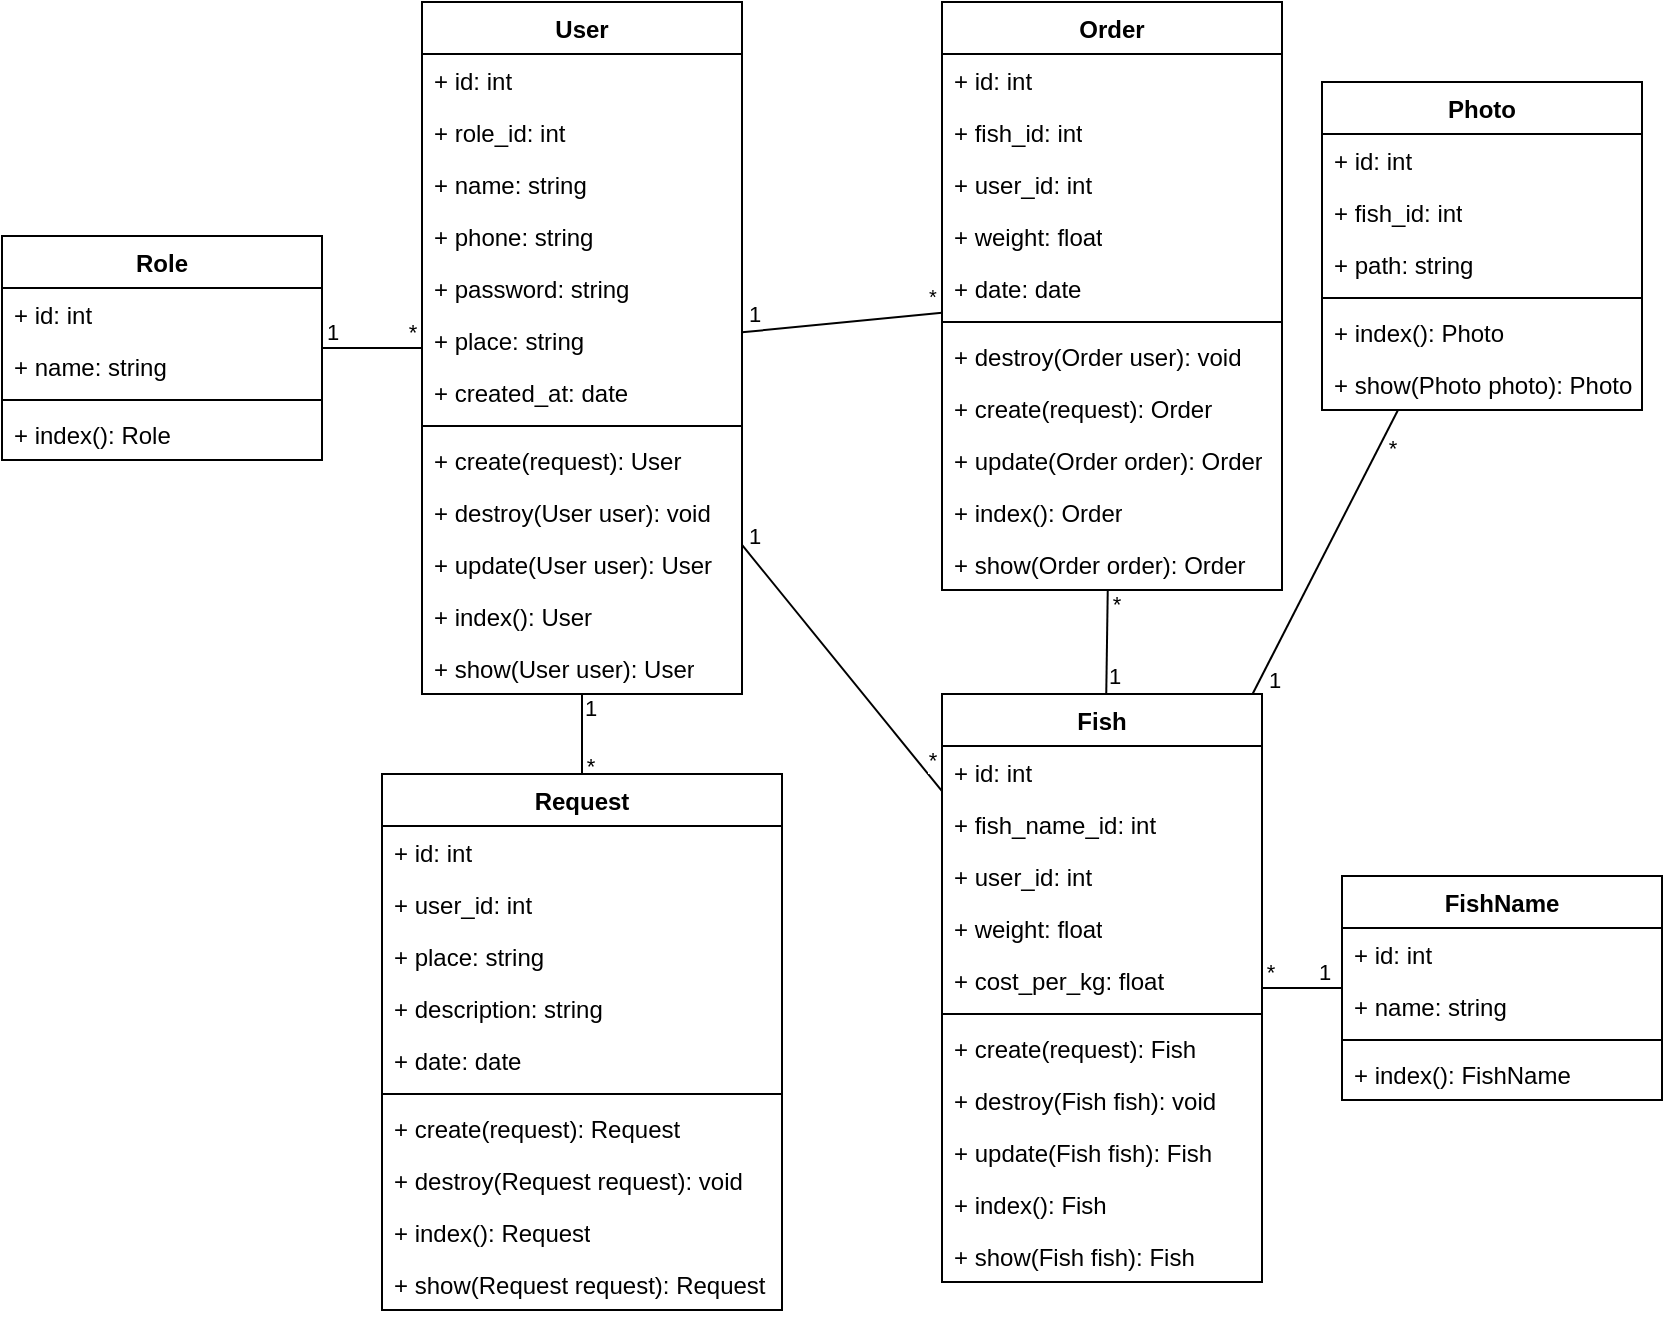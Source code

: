 <mxfile version="24.5.3" type="device" pages="3">
  <diagram name="Page-1" id="c4acf3e9-155e-7222-9cf6-157b1a14988f">
    <mxGraphModel dx="532" dy="698" grid="0" gridSize="10" guides="1" tooltips="1" connect="1" arrows="1" fold="1" page="1" pageScale="1" pageWidth="850" pageHeight="1100" background="none" math="0" shadow="0">
      <root>
        <mxCell id="0" />
        <mxCell id="1" parent="0" />
        <mxCell id="LSWfNtZpds12nJW4Uo5Y-82" style="rounded=0;orthogonalLoop=1;jettySize=auto;html=1;endArrow=none;endFill=0;startArrow=none;startFill=0;" parent="1" source="LSWfNtZpds12nJW4Uo5Y-1" target="LSWfNtZpds12nJW4Uo5Y-25" edge="1">
          <mxGeometry relative="1" as="geometry" />
        </mxCell>
        <mxCell id="LSWfNtZpds12nJW4Uo5Y-89" value="1" style="edgeLabel;html=1;align=center;verticalAlign=middle;resizable=0;points=[];" parent="LSWfNtZpds12nJW4Uo5Y-82" vertex="1" connectable="0">
          <mxGeometry x="-0.828" relative="1" as="geometry">
            <mxPoint x="-3" y="-9" as="offset" />
          </mxGeometry>
        </mxCell>
        <mxCell id="LSWfNtZpds12nJW4Uo5Y-90" value="&lt;font style=&quot;font-size: 10px;&quot;&gt;*&lt;/font&gt;" style="edgeLabel;html=1;align=center;verticalAlign=middle;resizable=0;points=[];" parent="LSWfNtZpds12nJW4Uo5Y-82" vertex="1" connectable="0">
          <mxGeometry x="0.887" y="1" relative="1" as="geometry">
            <mxPoint y="-8" as="offset" />
          </mxGeometry>
        </mxCell>
        <mxCell id="LSWfNtZpds12nJW4Uo5Y-83" style="rounded=0;orthogonalLoop=1;jettySize=auto;html=1;endArrow=none;endFill=0;startArrow=none;startFill=0;" parent="1" source="LSWfNtZpds12nJW4Uo5Y-1" target="LSWfNtZpds12nJW4Uo5Y-13" edge="1">
          <mxGeometry relative="1" as="geometry" />
        </mxCell>
        <mxCell id="LSWfNtZpds12nJW4Uo5Y-91" value="1" style="edgeLabel;html=1;align=center;verticalAlign=middle;resizable=0;points=[];" parent="LSWfNtZpds12nJW4Uo5Y-83" vertex="1" connectable="0">
          <mxGeometry x="-0.878" relative="1" as="geometry">
            <mxPoint y="-12" as="offset" />
          </mxGeometry>
        </mxCell>
        <mxCell id="LSWfNtZpds12nJW4Uo5Y-92" value="*" style="edgeLabel;html=1;align=center;verticalAlign=middle;resizable=0;points=[];" parent="LSWfNtZpds12nJW4Uo5Y-83" vertex="1" connectable="0">
          <mxGeometry x="0.922" relative="1" as="geometry">
            <mxPoint x="-1" y="-11" as="offset" />
          </mxGeometry>
        </mxCell>
        <mxCell id="LSWfNtZpds12nJW4Uo5Y-84" style="rounded=0;orthogonalLoop=1;jettySize=auto;html=1;endArrow=none;endFill=0;startArrow=none;startFill=0;" parent="1" source="LSWfNtZpds12nJW4Uo5Y-1" target="LSWfNtZpds12nJW4Uo5Y-5" edge="1">
          <mxGeometry relative="1" as="geometry" />
        </mxCell>
        <mxCell id="LSWfNtZpds12nJW4Uo5Y-99" value="1" style="edgeLabel;html=1;align=center;verticalAlign=middle;resizable=0;points=[];" parent="LSWfNtZpds12nJW4Uo5Y-84" vertex="1" connectable="0">
          <mxGeometry x="0.79" relative="1" as="geometry">
            <mxPoint y="-8" as="offset" />
          </mxGeometry>
        </mxCell>
        <mxCell id="LSWfNtZpds12nJW4Uo5Y-100" value="*" style="edgeLabel;html=1;align=center;verticalAlign=middle;resizable=0;points=[];" parent="LSWfNtZpds12nJW4Uo5Y-84" vertex="1" connectable="0">
          <mxGeometry x="-0.771" relative="1" as="geometry">
            <mxPoint y="-8" as="offset" />
          </mxGeometry>
        </mxCell>
        <mxCell id="LSWfNtZpds12nJW4Uo5Y-85" style="rounded=0;orthogonalLoop=1;jettySize=auto;html=1;endArrow=none;endFill=0;startArrow=none;startFill=0;" parent="1" source="LSWfNtZpds12nJW4Uo5Y-1" target="LSWfNtZpds12nJW4Uo5Y-29" edge="1">
          <mxGeometry relative="1" as="geometry" />
        </mxCell>
        <mxCell id="LSWfNtZpds12nJW4Uo5Y-97" value="1" style="edgeLabel;html=1;align=center;verticalAlign=middle;resizable=0;points=[];" parent="LSWfNtZpds12nJW4Uo5Y-85" vertex="1" connectable="0">
          <mxGeometry x="-0.661" y="1" relative="1" as="geometry">
            <mxPoint x="3" as="offset" />
          </mxGeometry>
        </mxCell>
        <mxCell id="LSWfNtZpds12nJW4Uo5Y-98" value="*" style="edgeLabel;html=1;align=center;verticalAlign=middle;resizable=0;points=[];" parent="LSWfNtZpds12nJW4Uo5Y-85" vertex="1" connectable="0">
          <mxGeometry x="0.809" y="1" relative="1" as="geometry">
            <mxPoint x="3" as="offset" />
          </mxGeometry>
        </mxCell>
        <mxCell id="LSWfNtZpds12nJW4Uo5Y-1" value="User" style="swimlane;fontStyle=1;align=center;verticalAlign=top;childLayout=stackLayout;horizontal=1;startSize=26;horizontalStack=0;resizeParent=1;resizeParentMax=0;resizeLast=0;collapsible=1;marginBottom=0;whiteSpace=wrap;html=1;" parent="1" vertex="1">
          <mxGeometry x="1070" y="177" width="160" height="346" as="geometry">
            <mxRectangle x="180" y="207" width="70" height="30" as="alternateBounds" />
          </mxGeometry>
        </mxCell>
        <mxCell id="LSWfNtZpds12nJW4Uo5Y-2" value="+ id: int" style="text;strokeColor=none;fillColor=none;align=left;verticalAlign=top;spacingLeft=4;spacingRight=4;overflow=hidden;rotatable=0;points=[[0,0.5],[1,0.5]];portConstraint=eastwest;whiteSpace=wrap;html=1;" parent="LSWfNtZpds12nJW4Uo5Y-1" vertex="1">
          <mxGeometry y="26" width="160" height="26" as="geometry" />
        </mxCell>
        <mxCell id="LSWfNtZpds12nJW4Uo5Y-33" value="+ role_id: int" style="text;strokeColor=none;fillColor=none;align=left;verticalAlign=top;spacingLeft=4;spacingRight=4;overflow=hidden;rotatable=0;points=[[0,0.5],[1,0.5]];portConstraint=eastwest;whiteSpace=wrap;html=1;" parent="LSWfNtZpds12nJW4Uo5Y-1" vertex="1">
          <mxGeometry y="52" width="160" height="26" as="geometry" />
        </mxCell>
        <mxCell id="LSWfNtZpds12nJW4Uo5Y-37" value="+ name: string" style="text;strokeColor=none;fillColor=none;align=left;verticalAlign=top;spacingLeft=4;spacingRight=4;overflow=hidden;rotatable=0;points=[[0,0.5],[1,0.5]];portConstraint=eastwest;whiteSpace=wrap;html=1;" parent="LSWfNtZpds12nJW4Uo5Y-1" vertex="1">
          <mxGeometry y="78" width="160" height="26" as="geometry" />
        </mxCell>
        <mxCell id="LSWfNtZpds12nJW4Uo5Y-38" value="+ phone: string" style="text;strokeColor=none;fillColor=none;align=left;verticalAlign=top;spacingLeft=4;spacingRight=4;overflow=hidden;rotatable=0;points=[[0,0.5],[1,0.5]];portConstraint=eastwest;whiteSpace=wrap;html=1;" parent="LSWfNtZpds12nJW4Uo5Y-1" vertex="1">
          <mxGeometry y="104" width="160" height="26" as="geometry" />
        </mxCell>
        <mxCell id="LSWfNtZpds12nJW4Uo5Y-36" value="+ password: string" style="text;strokeColor=none;fillColor=none;align=left;verticalAlign=top;spacingLeft=4;spacingRight=4;overflow=hidden;rotatable=0;points=[[0,0.5],[1,0.5]];portConstraint=eastwest;whiteSpace=wrap;html=1;" parent="LSWfNtZpds12nJW4Uo5Y-1" vertex="1">
          <mxGeometry y="130" width="160" height="26" as="geometry" />
        </mxCell>
        <mxCell id="LSWfNtZpds12nJW4Uo5Y-35" value="+ place: string" style="text;strokeColor=none;fillColor=none;align=left;verticalAlign=top;spacingLeft=4;spacingRight=4;overflow=hidden;rotatable=0;points=[[0,0.5],[1,0.5]];portConstraint=eastwest;whiteSpace=wrap;html=1;" parent="LSWfNtZpds12nJW4Uo5Y-1" vertex="1">
          <mxGeometry y="156" width="160" height="26" as="geometry" />
        </mxCell>
        <mxCell id="LSWfNtZpds12nJW4Uo5Y-34" value="+ created_at: date" style="text;strokeColor=none;fillColor=none;align=left;verticalAlign=top;spacingLeft=4;spacingRight=4;overflow=hidden;rotatable=0;points=[[0,0.5],[1,0.5]];portConstraint=eastwest;whiteSpace=wrap;html=1;" parent="LSWfNtZpds12nJW4Uo5Y-1" vertex="1">
          <mxGeometry y="182" width="160" height="26" as="geometry" />
        </mxCell>
        <mxCell id="LSWfNtZpds12nJW4Uo5Y-3" value="" style="line;strokeWidth=1;fillColor=none;align=left;verticalAlign=middle;spacingTop=-1;spacingLeft=3;spacingRight=3;rotatable=0;labelPosition=right;points=[];portConstraint=eastwest;strokeColor=inherit;" parent="LSWfNtZpds12nJW4Uo5Y-1" vertex="1">
          <mxGeometry y="208" width="160" height="8" as="geometry" />
        </mxCell>
        <mxCell id="LSWfNtZpds12nJW4Uo5Y-39" value="+ create(request): User" style="text;strokeColor=none;fillColor=none;align=left;verticalAlign=top;spacingLeft=4;spacingRight=4;overflow=hidden;rotatable=0;points=[[0,0.5],[1,0.5]];portConstraint=eastwest;whiteSpace=wrap;html=1;" parent="LSWfNtZpds12nJW4Uo5Y-1" vertex="1">
          <mxGeometry y="216" width="160" height="26" as="geometry" />
        </mxCell>
        <mxCell id="LSWfNtZpds12nJW4Uo5Y-40" value="+ destroy(User user): void" style="text;strokeColor=none;fillColor=none;align=left;verticalAlign=top;spacingLeft=4;spacingRight=4;overflow=hidden;rotatable=0;points=[[0,0.5],[1,0.5]];portConstraint=eastwest;whiteSpace=wrap;html=1;" parent="LSWfNtZpds12nJW4Uo5Y-1" vertex="1">
          <mxGeometry y="242" width="160" height="26" as="geometry" />
        </mxCell>
        <mxCell id="LSWfNtZpds12nJW4Uo5Y-41" value="+ update(User user): User" style="text;strokeColor=none;fillColor=none;align=left;verticalAlign=top;spacingLeft=4;spacingRight=4;overflow=hidden;rotatable=0;points=[[0,0.5],[1,0.5]];portConstraint=eastwest;whiteSpace=wrap;html=1;" parent="LSWfNtZpds12nJW4Uo5Y-1" vertex="1">
          <mxGeometry y="268" width="160" height="26" as="geometry" />
        </mxCell>
        <mxCell id="LSWfNtZpds12nJW4Uo5Y-42" value="+ index(): User" style="text;strokeColor=none;fillColor=none;align=left;verticalAlign=top;spacingLeft=4;spacingRight=4;overflow=hidden;rotatable=0;points=[[0,0.5],[1,0.5]];portConstraint=eastwest;whiteSpace=wrap;html=1;" parent="LSWfNtZpds12nJW4Uo5Y-1" vertex="1">
          <mxGeometry y="294" width="160" height="26" as="geometry" />
        </mxCell>
        <mxCell id="LSWfNtZpds12nJW4Uo5Y-4" value="+ show(User user): User" style="text;strokeColor=none;fillColor=none;align=left;verticalAlign=top;spacingLeft=4;spacingRight=4;overflow=hidden;rotatable=0;points=[[0,0.5],[1,0.5]];portConstraint=eastwest;whiteSpace=wrap;html=1;" parent="LSWfNtZpds12nJW4Uo5Y-1" vertex="1">
          <mxGeometry y="320" width="160" height="26" as="geometry" />
        </mxCell>
        <mxCell id="LSWfNtZpds12nJW4Uo5Y-5" value="Role" style="swimlane;fontStyle=1;align=center;verticalAlign=top;childLayout=stackLayout;horizontal=1;startSize=26;horizontalStack=0;resizeParent=1;resizeParentMax=0;resizeLast=0;collapsible=1;marginBottom=0;whiteSpace=wrap;html=1;" parent="1" vertex="1">
          <mxGeometry x="860" y="294" width="160" height="112" as="geometry">
            <mxRectangle x="40" y="207" width="70" height="30" as="alternateBounds" />
          </mxGeometry>
        </mxCell>
        <mxCell id="LSWfNtZpds12nJW4Uo5Y-6" value="+ id: int" style="text;strokeColor=none;fillColor=none;align=left;verticalAlign=top;spacingLeft=4;spacingRight=4;overflow=hidden;rotatable=0;points=[[0,0.5],[1,0.5]];portConstraint=eastwest;whiteSpace=wrap;html=1;" parent="LSWfNtZpds12nJW4Uo5Y-5" vertex="1">
          <mxGeometry y="26" width="160" height="26" as="geometry" />
        </mxCell>
        <mxCell id="LSWfNtZpds12nJW4Uo5Y-43" value="+ name: string" style="text;strokeColor=none;fillColor=none;align=left;verticalAlign=top;spacingLeft=4;spacingRight=4;overflow=hidden;rotatable=0;points=[[0,0.5],[1,0.5]];portConstraint=eastwest;whiteSpace=wrap;html=1;" parent="LSWfNtZpds12nJW4Uo5Y-5" vertex="1">
          <mxGeometry y="52" width="160" height="26" as="geometry" />
        </mxCell>
        <mxCell id="LSWfNtZpds12nJW4Uo5Y-7" value="" style="line;strokeWidth=1;fillColor=none;align=left;verticalAlign=middle;spacingTop=-1;spacingLeft=3;spacingRight=3;rotatable=0;labelPosition=right;points=[];portConstraint=eastwest;strokeColor=inherit;" parent="LSWfNtZpds12nJW4Uo5Y-5" vertex="1">
          <mxGeometry y="78" width="160" height="8" as="geometry" />
        </mxCell>
        <mxCell id="LSWfNtZpds12nJW4Uo5Y-8" value="+ index(): Role" style="text;strokeColor=none;fillColor=none;align=left;verticalAlign=top;spacingLeft=4;spacingRight=4;overflow=hidden;rotatable=0;points=[[0,0.5],[1,0.5]];portConstraint=eastwest;whiteSpace=wrap;html=1;" parent="LSWfNtZpds12nJW4Uo5Y-5" vertex="1">
          <mxGeometry y="86" width="160" height="26" as="geometry" />
        </mxCell>
        <mxCell id="LSWfNtZpds12nJW4Uo5Y-86" style="rounded=0;orthogonalLoop=1;jettySize=auto;html=1;endArrow=none;endFill=0;startArrow=none;startFill=0;" parent="1" source="LSWfNtZpds12nJW4Uo5Y-13" target="LSWfNtZpds12nJW4Uo5Y-17" edge="1">
          <mxGeometry relative="1" as="geometry" />
        </mxCell>
        <mxCell id="LSWfNtZpds12nJW4Uo5Y-93" value="1" style="edgeLabel;html=1;align=center;verticalAlign=middle;resizable=0;points=[];" parent="LSWfNtZpds12nJW4Uo5Y-86" vertex="1" connectable="0">
          <mxGeometry x="0.822" relative="1" as="geometry">
            <mxPoint x="-6" y="-8" as="offset" />
          </mxGeometry>
        </mxCell>
        <mxCell id="LSWfNtZpds12nJW4Uo5Y-94" value="*" style="edgeLabel;html=1;align=center;verticalAlign=middle;resizable=0;points=[];" parent="LSWfNtZpds12nJW4Uo5Y-86" vertex="1" connectable="0">
          <mxGeometry x="-0.844" y="1" relative="1" as="geometry">
            <mxPoint x="1" y="-7" as="offset" />
          </mxGeometry>
        </mxCell>
        <mxCell id="LSWfNtZpds12nJW4Uo5Y-87" style="rounded=0;orthogonalLoop=1;jettySize=auto;html=1;endArrow=none;endFill=0;startArrow=none;startFill=0;" parent="1" source="LSWfNtZpds12nJW4Uo5Y-13" target="LSWfNtZpds12nJW4Uo5Y-21" edge="1">
          <mxGeometry relative="1" as="geometry" />
        </mxCell>
        <mxCell id="LSWfNtZpds12nJW4Uo5Y-95" value="1" style="edgeLabel;html=1;align=center;verticalAlign=middle;resizable=0;points=[];" parent="LSWfNtZpds12nJW4Uo5Y-87" vertex="1" connectable="0">
          <mxGeometry x="-0.725" y="1" relative="1" as="geometry">
            <mxPoint x="1" y="13" as="offset" />
          </mxGeometry>
        </mxCell>
        <mxCell id="LSWfNtZpds12nJW4Uo5Y-96" value="*" style="edgeLabel;html=1;align=center;verticalAlign=middle;resizable=0;points=[];" parent="LSWfNtZpds12nJW4Uo5Y-87" vertex="1" connectable="0">
          <mxGeometry x="0.746" y="-1" relative="1" as="geometry">
            <mxPoint x="5" as="offset" />
          </mxGeometry>
        </mxCell>
        <mxCell id="LSWfNtZpds12nJW4Uo5Y-88" style="rounded=0;orthogonalLoop=1;jettySize=auto;html=1;endArrow=none;endFill=0;" parent="1" source="LSWfNtZpds12nJW4Uo5Y-13" target="LSWfNtZpds12nJW4Uo5Y-25" edge="1">
          <mxGeometry relative="1" as="geometry" />
        </mxCell>
        <mxCell id="LSWfNtZpds12nJW4Uo5Y-101" value="*" style="edgeLabel;html=1;align=center;verticalAlign=middle;resizable=0;points=[];" parent="LSWfNtZpds12nJW4Uo5Y-88" vertex="1" connectable="0">
          <mxGeometry x="0.884" relative="1" as="geometry">
            <mxPoint x="4" y="4" as="offset" />
          </mxGeometry>
        </mxCell>
        <mxCell id="LSWfNtZpds12nJW4Uo5Y-102" value="1" style="edgeLabel;html=1;align=center;verticalAlign=middle;resizable=0;points=[];" parent="LSWfNtZpds12nJW4Uo5Y-88" vertex="1" connectable="0">
          <mxGeometry x="-0.91" y="-1" relative="1" as="geometry">
            <mxPoint x="3" y="-7" as="offset" />
          </mxGeometry>
        </mxCell>
        <mxCell id="LSWfNtZpds12nJW4Uo5Y-13" value="Fish" style="swimlane;fontStyle=1;align=center;verticalAlign=top;childLayout=stackLayout;horizontal=1;startSize=26;horizontalStack=0;resizeParent=1;resizeParentMax=0;resizeLast=0;collapsible=1;marginBottom=0;whiteSpace=wrap;html=1;" parent="1" vertex="1">
          <mxGeometry x="1330" y="523" width="160" height="294" as="geometry">
            <mxRectangle x="420" y="207" width="60" height="30" as="alternateBounds" />
          </mxGeometry>
        </mxCell>
        <mxCell id="LSWfNtZpds12nJW4Uo5Y-44" value="+ id: int" style="text;strokeColor=none;fillColor=none;align=left;verticalAlign=top;spacingLeft=4;spacingRight=4;overflow=hidden;rotatable=0;points=[[0,0.5],[1,0.5]];portConstraint=eastwest;whiteSpace=wrap;html=1;" parent="LSWfNtZpds12nJW4Uo5Y-13" vertex="1">
          <mxGeometry y="26" width="160" height="26" as="geometry" />
        </mxCell>
        <mxCell id="LSWfNtZpds12nJW4Uo5Y-47" value="+ fish_name_id: int" style="text;strokeColor=none;fillColor=none;align=left;verticalAlign=top;spacingLeft=4;spacingRight=4;overflow=hidden;rotatable=0;points=[[0,0.5],[1,0.5]];portConstraint=eastwest;whiteSpace=wrap;html=1;" parent="LSWfNtZpds12nJW4Uo5Y-13" vertex="1">
          <mxGeometry y="52" width="160" height="26" as="geometry" />
        </mxCell>
        <mxCell id="LSWfNtZpds12nJW4Uo5Y-48" value="+ user_id: int" style="text;strokeColor=none;fillColor=none;align=left;verticalAlign=top;spacingLeft=4;spacingRight=4;overflow=hidden;rotatable=0;points=[[0,0.5],[1,0.5]];portConstraint=eastwest;whiteSpace=wrap;html=1;" parent="LSWfNtZpds12nJW4Uo5Y-13" vertex="1">
          <mxGeometry y="78" width="160" height="26" as="geometry" />
        </mxCell>
        <mxCell id="LSWfNtZpds12nJW4Uo5Y-46" value="+ weight: float" style="text;strokeColor=none;fillColor=none;align=left;verticalAlign=top;spacingLeft=4;spacingRight=4;overflow=hidden;rotatable=0;points=[[0,0.5],[1,0.5]];portConstraint=eastwest;whiteSpace=wrap;html=1;" parent="LSWfNtZpds12nJW4Uo5Y-13" vertex="1">
          <mxGeometry y="104" width="160" height="26" as="geometry" />
        </mxCell>
        <mxCell id="LSWfNtZpds12nJW4Uo5Y-45" value="+ cost_per_kg: float" style="text;strokeColor=none;fillColor=none;align=left;verticalAlign=top;spacingLeft=4;spacingRight=4;overflow=hidden;rotatable=0;points=[[0,0.5],[1,0.5]];portConstraint=eastwest;whiteSpace=wrap;html=1;" parent="LSWfNtZpds12nJW4Uo5Y-13" vertex="1">
          <mxGeometry y="130" width="160" height="26" as="geometry" />
        </mxCell>
        <mxCell id="LSWfNtZpds12nJW4Uo5Y-15" value="" style="line;strokeWidth=1;fillColor=none;align=left;verticalAlign=middle;spacingTop=-1;spacingLeft=3;spacingRight=3;rotatable=0;labelPosition=right;points=[];portConstraint=eastwest;strokeColor=inherit;" parent="LSWfNtZpds12nJW4Uo5Y-13" vertex="1">
          <mxGeometry y="156" width="160" height="8" as="geometry" />
        </mxCell>
        <mxCell id="LSWfNtZpds12nJW4Uo5Y-49" value="+ create(request): Fish" style="text;strokeColor=none;fillColor=none;align=left;verticalAlign=top;spacingLeft=4;spacingRight=4;overflow=hidden;rotatable=0;points=[[0,0.5],[1,0.5]];portConstraint=eastwest;whiteSpace=wrap;html=1;" parent="LSWfNtZpds12nJW4Uo5Y-13" vertex="1">
          <mxGeometry y="164" width="160" height="26" as="geometry" />
        </mxCell>
        <mxCell id="LSWfNtZpds12nJW4Uo5Y-50" value="+ destroy(Fish fish): void" style="text;strokeColor=none;fillColor=none;align=left;verticalAlign=top;spacingLeft=4;spacingRight=4;overflow=hidden;rotatable=0;points=[[0,0.5],[1,0.5]];portConstraint=eastwest;whiteSpace=wrap;html=1;" parent="LSWfNtZpds12nJW4Uo5Y-13" vertex="1">
          <mxGeometry y="190" width="160" height="26" as="geometry" />
        </mxCell>
        <mxCell id="LSWfNtZpds12nJW4Uo5Y-51" value="+ update(Fish fish): Fish" style="text;strokeColor=none;fillColor=none;align=left;verticalAlign=top;spacingLeft=4;spacingRight=4;overflow=hidden;rotatable=0;points=[[0,0.5],[1,0.5]];portConstraint=eastwest;whiteSpace=wrap;html=1;" parent="LSWfNtZpds12nJW4Uo5Y-13" vertex="1">
          <mxGeometry y="216" width="160" height="26" as="geometry" />
        </mxCell>
        <mxCell id="LSWfNtZpds12nJW4Uo5Y-52" value="+ index(): Fish" style="text;strokeColor=none;fillColor=none;align=left;verticalAlign=top;spacingLeft=4;spacingRight=4;overflow=hidden;rotatable=0;points=[[0,0.5],[1,0.5]];portConstraint=eastwest;whiteSpace=wrap;html=1;" parent="LSWfNtZpds12nJW4Uo5Y-13" vertex="1">
          <mxGeometry y="242" width="160" height="26" as="geometry" />
        </mxCell>
        <mxCell id="LSWfNtZpds12nJW4Uo5Y-53" value="+ show(Fish&amp;nbsp;fish): Fish" style="text;strokeColor=none;fillColor=none;align=left;verticalAlign=top;spacingLeft=4;spacingRight=4;overflow=hidden;rotatable=0;points=[[0,0.5],[1,0.5]];portConstraint=eastwest;whiteSpace=wrap;html=1;" parent="LSWfNtZpds12nJW4Uo5Y-13" vertex="1">
          <mxGeometry y="268" width="160" height="26" as="geometry" />
        </mxCell>
        <mxCell id="LSWfNtZpds12nJW4Uo5Y-17" value="FishName" style="swimlane;fontStyle=1;align=center;verticalAlign=top;childLayout=stackLayout;horizontal=1;startSize=26;horizontalStack=0;resizeParent=1;resizeParentMax=0;resizeLast=0;collapsible=1;marginBottom=0;whiteSpace=wrap;html=1;" parent="1" vertex="1">
          <mxGeometry x="1530" y="614" width="160" height="112" as="geometry">
            <mxRectangle x="760" y="207" width="100" height="30" as="alternateBounds" />
          </mxGeometry>
        </mxCell>
        <mxCell id="LSWfNtZpds12nJW4Uo5Y-18" value="+ id: int" style="text;strokeColor=none;fillColor=none;align=left;verticalAlign=top;spacingLeft=4;spacingRight=4;overflow=hidden;rotatable=0;points=[[0,0.5],[1,0.5]];portConstraint=eastwest;whiteSpace=wrap;html=1;" parent="LSWfNtZpds12nJW4Uo5Y-17" vertex="1">
          <mxGeometry y="26" width="160" height="26" as="geometry" />
        </mxCell>
        <mxCell id="LSWfNtZpds12nJW4Uo5Y-54" value="+ name: string" style="text;strokeColor=none;fillColor=none;align=left;verticalAlign=top;spacingLeft=4;spacingRight=4;overflow=hidden;rotatable=0;points=[[0,0.5],[1,0.5]];portConstraint=eastwest;whiteSpace=wrap;html=1;" parent="LSWfNtZpds12nJW4Uo5Y-17" vertex="1">
          <mxGeometry y="52" width="160" height="26" as="geometry" />
        </mxCell>
        <mxCell id="LSWfNtZpds12nJW4Uo5Y-19" value="" style="line;strokeWidth=1;fillColor=none;align=left;verticalAlign=middle;spacingTop=-1;spacingLeft=3;spacingRight=3;rotatable=0;labelPosition=right;points=[];portConstraint=eastwest;strokeColor=inherit;" parent="LSWfNtZpds12nJW4Uo5Y-17" vertex="1">
          <mxGeometry y="78" width="160" height="8" as="geometry" />
        </mxCell>
        <mxCell id="LSWfNtZpds12nJW4Uo5Y-20" value="+ index():&amp;nbsp;&lt;span style=&quot;text-align: center;&quot;&gt;FishName&lt;/span&gt;" style="text;strokeColor=none;fillColor=none;align=left;verticalAlign=top;spacingLeft=4;spacingRight=4;overflow=hidden;rotatable=0;points=[[0,0.5],[1,0.5]];portConstraint=eastwest;whiteSpace=wrap;html=1;" parent="LSWfNtZpds12nJW4Uo5Y-17" vertex="1">
          <mxGeometry y="86" width="160" height="26" as="geometry" />
        </mxCell>
        <mxCell id="LSWfNtZpds12nJW4Uo5Y-21" value="Photo" style="swimlane;fontStyle=1;align=center;verticalAlign=top;childLayout=stackLayout;horizontal=1;startSize=26;horizontalStack=0;resizeParent=1;resizeParentMax=0;resizeLast=0;collapsible=1;marginBottom=0;whiteSpace=wrap;html=1;" parent="1" vertex="1">
          <mxGeometry x="1520" y="217" width="160" height="164" as="geometry">
            <mxRectangle x="480" y="490" width="70" height="30" as="alternateBounds" />
          </mxGeometry>
        </mxCell>
        <mxCell id="LSWfNtZpds12nJW4Uo5Y-22" value="+ id: int" style="text;strokeColor=none;fillColor=none;align=left;verticalAlign=top;spacingLeft=4;spacingRight=4;overflow=hidden;rotatable=0;points=[[0,0.5],[1,0.5]];portConstraint=eastwest;whiteSpace=wrap;html=1;" parent="LSWfNtZpds12nJW4Uo5Y-21" vertex="1">
          <mxGeometry y="26" width="160" height="26" as="geometry" />
        </mxCell>
        <mxCell id="LSWfNtZpds12nJW4Uo5Y-55" value="+ fish_id: int" style="text;strokeColor=none;fillColor=none;align=left;verticalAlign=top;spacingLeft=4;spacingRight=4;overflow=hidden;rotatable=0;points=[[0,0.5],[1,0.5]];portConstraint=eastwest;whiteSpace=wrap;html=1;" parent="LSWfNtZpds12nJW4Uo5Y-21" vertex="1">
          <mxGeometry y="52" width="160" height="26" as="geometry" />
        </mxCell>
        <mxCell id="LSWfNtZpds12nJW4Uo5Y-56" value="+ path: string" style="text;strokeColor=none;fillColor=none;align=left;verticalAlign=top;spacingLeft=4;spacingRight=4;overflow=hidden;rotatable=0;points=[[0,0.5],[1,0.5]];portConstraint=eastwest;whiteSpace=wrap;html=1;" parent="LSWfNtZpds12nJW4Uo5Y-21" vertex="1">
          <mxGeometry y="78" width="160" height="26" as="geometry" />
        </mxCell>
        <mxCell id="LSWfNtZpds12nJW4Uo5Y-23" value="" style="line;strokeWidth=1;fillColor=none;align=left;verticalAlign=middle;spacingTop=-1;spacingLeft=3;spacingRight=3;rotatable=0;labelPosition=right;points=[];portConstraint=eastwest;strokeColor=inherit;" parent="LSWfNtZpds12nJW4Uo5Y-21" vertex="1">
          <mxGeometry y="104" width="160" height="8" as="geometry" />
        </mxCell>
        <mxCell id="LSWfNtZpds12nJW4Uo5Y-24" value="+ index():&amp;nbsp;&lt;span style=&quot;text-align: center;&quot;&gt;Photo&lt;/span&gt;" style="text;strokeColor=none;fillColor=none;align=left;verticalAlign=top;spacingLeft=4;spacingRight=4;overflow=hidden;rotatable=0;points=[[0,0.5],[1,0.5]];portConstraint=eastwest;whiteSpace=wrap;html=1;" parent="LSWfNtZpds12nJW4Uo5Y-21" vertex="1">
          <mxGeometry y="112" width="160" height="26" as="geometry" />
        </mxCell>
        <mxCell id="LSWfNtZpds12nJW4Uo5Y-57" value="+ show(&lt;span style=&quot;text-align: center;&quot;&gt;Photo&amp;nbsp;&lt;/span&gt;photo):&amp;nbsp;&lt;span style=&quot;text-align: center;&quot;&gt;Photo&lt;/span&gt;" style="text;strokeColor=none;fillColor=none;align=left;verticalAlign=top;spacingLeft=4;spacingRight=4;overflow=hidden;rotatable=0;points=[[0,0.5],[1,0.5]];portConstraint=eastwest;whiteSpace=wrap;html=1;" parent="LSWfNtZpds12nJW4Uo5Y-21" vertex="1">
          <mxGeometry y="138" width="160" height="26" as="geometry" />
        </mxCell>
        <mxCell id="LSWfNtZpds12nJW4Uo5Y-25" value="Order" style="swimlane;fontStyle=1;align=center;verticalAlign=top;childLayout=stackLayout;horizontal=1;startSize=26;horizontalStack=0;resizeParent=1;resizeParentMax=0;resizeLast=0;collapsible=1;marginBottom=0;whiteSpace=wrap;html=1;" parent="1" vertex="1">
          <mxGeometry x="1330" y="177" width="170" height="294" as="geometry">
            <mxRectangle x="330" y="-280" width="70" height="30" as="alternateBounds" />
          </mxGeometry>
        </mxCell>
        <mxCell id="LSWfNtZpds12nJW4Uo5Y-67" value="+ id: int" style="text;strokeColor=none;fillColor=none;align=left;verticalAlign=top;spacingLeft=4;spacingRight=4;overflow=hidden;rotatable=0;points=[[0,0.5],[1,0.5]];portConstraint=eastwest;whiteSpace=wrap;html=1;" parent="LSWfNtZpds12nJW4Uo5Y-25" vertex="1">
          <mxGeometry y="26" width="170" height="26" as="geometry" />
        </mxCell>
        <mxCell id="LSWfNtZpds12nJW4Uo5Y-68" value="+ fish_id: int" style="text;strokeColor=none;fillColor=none;align=left;verticalAlign=top;spacingLeft=4;spacingRight=4;overflow=hidden;rotatable=0;points=[[0,0.5],[1,0.5]];portConstraint=eastwest;whiteSpace=wrap;html=1;" parent="LSWfNtZpds12nJW4Uo5Y-25" vertex="1">
          <mxGeometry y="52" width="170" height="26" as="geometry" />
        </mxCell>
        <mxCell id="LSWfNtZpds12nJW4Uo5Y-69" value="+ user_id: int" style="text;strokeColor=none;fillColor=none;align=left;verticalAlign=top;spacingLeft=4;spacingRight=4;overflow=hidden;rotatable=0;points=[[0,0.5],[1,0.5]];portConstraint=eastwest;whiteSpace=wrap;html=1;" parent="LSWfNtZpds12nJW4Uo5Y-25" vertex="1">
          <mxGeometry y="78" width="170" height="26" as="geometry" />
        </mxCell>
        <mxCell id="LSWfNtZpds12nJW4Uo5Y-70" value="+ weight: float" style="text;strokeColor=none;fillColor=none;align=left;verticalAlign=top;spacingLeft=4;spacingRight=4;overflow=hidden;rotatable=0;points=[[0,0.5],[1,0.5]];portConstraint=eastwest;whiteSpace=wrap;html=1;" parent="LSWfNtZpds12nJW4Uo5Y-25" vertex="1">
          <mxGeometry y="104" width="170" height="26" as="geometry" />
        </mxCell>
        <mxCell id="LSWfNtZpds12nJW4Uo5Y-71" value="+ date: date" style="text;strokeColor=none;fillColor=none;align=left;verticalAlign=top;spacingLeft=4;spacingRight=4;overflow=hidden;rotatable=0;points=[[0,0.5],[1,0.5]];portConstraint=eastwest;whiteSpace=wrap;html=1;" parent="LSWfNtZpds12nJW4Uo5Y-25" vertex="1">
          <mxGeometry y="130" width="170" height="26" as="geometry" />
        </mxCell>
        <mxCell id="LSWfNtZpds12nJW4Uo5Y-27" value="" style="line;strokeWidth=1;fillColor=none;align=left;verticalAlign=middle;spacingTop=-1;spacingLeft=3;spacingRight=3;rotatable=0;labelPosition=right;points=[];portConstraint=eastwest;strokeColor=inherit;" parent="LSWfNtZpds12nJW4Uo5Y-25" vertex="1">
          <mxGeometry y="156" width="170" height="8" as="geometry" />
        </mxCell>
        <mxCell id="LSWfNtZpds12nJW4Uo5Y-73" value="+ destroy(&lt;span style=&quot;text-align: center;&quot;&gt;Order&lt;/span&gt;&lt;span style=&quot;font-weight: 700; text-align: center;&quot;&gt;&amp;nbsp;&lt;/span&gt;user): void" style="text;strokeColor=none;fillColor=none;align=left;verticalAlign=top;spacingLeft=4;spacingRight=4;overflow=hidden;rotatable=0;points=[[0,0.5],[1,0.5]];portConstraint=eastwest;whiteSpace=wrap;html=1;" parent="LSWfNtZpds12nJW4Uo5Y-25" vertex="1">
          <mxGeometry y="164" width="170" height="26" as="geometry" />
        </mxCell>
        <mxCell id="LSWfNtZpds12nJW4Uo5Y-72" value="+ create(request):&amp;nbsp;&lt;span style=&quot;text-align: center;&quot;&gt;Order&lt;/span&gt;" style="text;strokeColor=none;fillColor=none;align=left;verticalAlign=top;spacingLeft=4;spacingRight=4;overflow=hidden;rotatable=0;points=[[0,0.5],[1,0.5]];portConstraint=eastwest;whiteSpace=wrap;html=1;" parent="LSWfNtZpds12nJW4Uo5Y-25" vertex="1">
          <mxGeometry y="190" width="170" height="26" as="geometry" />
        </mxCell>
        <mxCell id="LSWfNtZpds12nJW4Uo5Y-75" value="+ update(&lt;span style=&quot;text-align: center;&quot;&gt;Order&amp;nbsp;&lt;/span&gt;order):&amp;nbsp;&lt;span style=&quot;text-align: center;&quot;&gt;Order&lt;/span&gt;" style="text;strokeColor=none;fillColor=none;align=left;verticalAlign=top;spacingLeft=4;spacingRight=4;overflow=hidden;rotatable=0;points=[[0,0.5],[1,0.5]];portConstraint=eastwest;whiteSpace=wrap;html=1;" parent="LSWfNtZpds12nJW4Uo5Y-25" vertex="1">
          <mxGeometry y="216" width="170" height="26" as="geometry" />
        </mxCell>
        <mxCell id="LSWfNtZpds12nJW4Uo5Y-76" value="+ index():&amp;nbsp;&lt;span style=&quot;text-align: center;&quot;&gt;Order&lt;/span&gt;" style="text;strokeColor=none;fillColor=none;align=left;verticalAlign=top;spacingLeft=4;spacingRight=4;overflow=hidden;rotatable=0;points=[[0,0.5],[1,0.5]];portConstraint=eastwest;whiteSpace=wrap;html=1;" parent="LSWfNtZpds12nJW4Uo5Y-25" vertex="1">
          <mxGeometry y="242" width="170" height="26" as="geometry" />
        </mxCell>
        <mxCell id="LSWfNtZpds12nJW4Uo5Y-77" value="+ show(&lt;span style=&quot;text-align: center;&quot;&gt;Order order&lt;/span&gt;):&amp;nbsp;&lt;span style=&quot;text-align: center;&quot;&gt;Order&lt;/span&gt;" style="text;strokeColor=none;fillColor=none;align=left;verticalAlign=top;spacingLeft=4;spacingRight=4;overflow=hidden;rotatable=0;points=[[0,0.5],[1,0.5]];portConstraint=eastwest;whiteSpace=wrap;html=1;" parent="LSWfNtZpds12nJW4Uo5Y-25" vertex="1">
          <mxGeometry y="268" width="170" height="26" as="geometry" />
        </mxCell>
        <mxCell id="LSWfNtZpds12nJW4Uo5Y-29" value="R&lt;span style=&quot;background-color: initial;&quot;&gt;equest&lt;/span&gt;" style="swimlane;fontStyle=1;align=center;verticalAlign=top;childLayout=stackLayout;horizontal=1;startSize=26;horizontalStack=0;resizeParent=1;resizeParentMax=0;resizeLast=0;collapsible=1;marginBottom=0;whiteSpace=wrap;html=1;" parent="1" vertex="1">
          <mxGeometry x="1050" y="563" width="200" height="268" as="geometry">
            <mxRectangle x="160" y="570" width="120" height="30" as="alternateBounds" />
          </mxGeometry>
        </mxCell>
        <mxCell id="LSWfNtZpds12nJW4Uo5Y-59" value="+ id: int" style="text;strokeColor=none;fillColor=none;align=left;verticalAlign=top;spacingLeft=4;spacingRight=4;overflow=hidden;rotatable=0;points=[[0,0.5],[1,0.5]];portConstraint=eastwest;whiteSpace=wrap;html=1;" parent="LSWfNtZpds12nJW4Uo5Y-29" vertex="1">
          <mxGeometry y="26" width="200" height="26" as="geometry" />
        </mxCell>
        <mxCell id="LSWfNtZpds12nJW4Uo5Y-58" value="+ user_id: int" style="text;strokeColor=none;fillColor=none;align=left;verticalAlign=top;spacingLeft=4;spacingRight=4;overflow=hidden;rotatable=0;points=[[0,0.5],[1,0.5]];portConstraint=eastwest;whiteSpace=wrap;html=1;" parent="LSWfNtZpds12nJW4Uo5Y-29" vertex="1">
          <mxGeometry y="52" width="200" height="26" as="geometry" />
        </mxCell>
        <mxCell id="LSWfNtZpds12nJW4Uo5Y-60" value="+ place: string" style="text;strokeColor=none;fillColor=none;align=left;verticalAlign=top;spacingLeft=4;spacingRight=4;overflow=hidden;rotatable=0;points=[[0,0.5],[1,0.5]];portConstraint=eastwest;whiteSpace=wrap;html=1;" parent="LSWfNtZpds12nJW4Uo5Y-29" vertex="1">
          <mxGeometry y="78" width="200" height="26" as="geometry" />
        </mxCell>
        <mxCell id="LSWfNtZpds12nJW4Uo5Y-30" value="+ description: string" style="text;strokeColor=none;fillColor=none;align=left;verticalAlign=top;spacingLeft=4;spacingRight=4;overflow=hidden;rotatable=0;points=[[0,0.5],[1,0.5]];portConstraint=eastwest;whiteSpace=wrap;html=1;" parent="LSWfNtZpds12nJW4Uo5Y-29" vertex="1">
          <mxGeometry y="104" width="200" height="26" as="geometry" />
        </mxCell>
        <mxCell id="LSWfNtZpds12nJW4Uo5Y-61" value="+ date: date" style="text;strokeColor=none;fillColor=none;align=left;verticalAlign=top;spacingLeft=4;spacingRight=4;overflow=hidden;rotatable=0;points=[[0,0.5],[1,0.5]];portConstraint=eastwest;whiteSpace=wrap;html=1;" parent="LSWfNtZpds12nJW4Uo5Y-29" vertex="1">
          <mxGeometry y="130" width="200" height="26" as="geometry" />
        </mxCell>
        <mxCell id="LSWfNtZpds12nJW4Uo5Y-31" value="" style="line;strokeWidth=1;fillColor=none;align=left;verticalAlign=middle;spacingTop=-1;spacingLeft=3;spacingRight=3;rotatable=0;labelPosition=right;points=[];portConstraint=eastwest;strokeColor=inherit;" parent="LSWfNtZpds12nJW4Uo5Y-29" vertex="1">
          <mxGeometry y="156" width="200" height="8" as="geometry" />
        </mxCell>
        <mxCell id="LSWfNtZpds12nJW4Uo5Y-62" value="+ create(request): Request" style="text;strokeColor=none;fillColor=none;align=left;verticalAlign=top;spacingLeft=4;spacingRight=4;overflow=hidden;rotatable=0;points=[[0,0.5],[1,0.5]];portConstraint=eastwest;whiteSpace=wrap;html=1;" parent="LSWfNtZpds12nJW4Uo5Y-29" vertex="1">
          <mxGeometry y="164" width="200" height="26" as="geometry" />
        </mxCell>
        <mxCell id="LSWfNtZpds12nJW4Uo5Y-63" value="+ destroy(Request request): void" style="text;strokeColor=none;fillColor=none;align=left;verticalAlign=top;spacingLeft=4;spacingRight=4;overflow=hidden;rotatable=0;points=[[0,0.5],[1,0.5]];portConstraint=eastwest;whiteSpace=wrap;html=1;" parent="LSWfNtZpds12nJW4Uo5Y-29" vertex="1">
          <mxGeometry y="190" width="200" height="26" as="geometry" />
        </mxCell>
        <mxCell id="LSWfNtZpds12nJW4Uo5Y-65" value="+ index(): Request" style="text;strokeColor=none;fillColor=none;align=left;verticalAlign=top;spacingLeft=4;spacingRight=4;overflow=hidden;rotatable=0;points=[[0,0.5],[1,0.5]];portConstraint=eastwest;whiteSpace=wrap;html=1;" parent="LSWfNtZpds12nJW4Uo5Y-29" vertex="1">
          <mxGeometry y="216" width="200" height="26" as="geometry" />
        </mxCell>
        <mxCell id="LSWfNtZpds12nJW4Uo5Y-66" value="+ show(Request request): Request" style="text;strokeColor=none;fillColor=none;align=left;verticalAlign=top;spacingLeft=4;spacingRight=4;overflow=hidden;rotatable=0;points=[[0,0.5],[1,0.5]];portConstraint=eastwest;whiteSpace=wrap;html=1;" parent="LSWfNtZpds12nJW4Uo5Y-29" vertex="1">
          <mxGeometry y="242" width="200" height="26" as="geometry" />
        </mxCell>
      </root>
    </mxGraphModel>
  </diagram>
  <diagram id="gyQtUmIAokovb6eyyy6d" name="Страница — 2">
    <mxGraphModel dx="978" dy="578" grid="0" gridSize="10" guides="1" tooltips="1" connect="1" arrows="1" fold="1" page="1" pageScale="1" pageWidth="827" pageHeight="1169" math="0" shadow="0">
      <root>
        <mxCell id="0" />
        <mxCell id="1" parent="0" />
        <mxCell id="dZumOwy5J4tMSfhWM1ES-1" style="edgeStyle=orthogonalEdgeStyle;rounded=0;orthogonalLoop=1;jettySize=auto;html=1;endArrow=none;endFill=0;" edge="1" parent="1" source="dZumOwy5J4tMSfhWM1ES-2" target="dZumOwy5J4tMSfhWM1ES-6">
          <mxGeometry relative="1" as="geometry" />
        </mxCell>
        <mxCell id="dZumOwy5J4tMSfhWM1ES-2" value="&amp;lt;&amp;lt;device&amp;gt;&amp;gt;&lt;div&gt;Клиентская часть&lt;/div&gt;" style="verticalAlign=top;align=left;spacingTop=8;spacingLeft=2;spacingRight=12;shape=cube;size=10;direction=south;fontStyle=4;html=1;whiteSpace=wrap;" vertex="1" parent="1">
          <mxGeometry x="290" y="252" width="180" height="120" as="geometry" />
        </mxCell>
        <mxCell id="dZumOwy5J4tMSfhWM1ES-6" value="&amp;lt;&amp;lt;device&amp;gt;&amp;gt;&lt;div&gt;Серверная часть&lt;/div&gt;" style="verticalAlign=top;align=left;spacingTop=8;spacingLeft=2;spacingRight=12;shape=cube;size=10;direction=south;fontStyle=4;html=1;whiteSpace=wrap;" vertex="1" parent="1">
          <mxGeometry x="290" y="80" width="180" height="120" as="geometry" />
        </mxCell>
        <mxCell id="dZumOwy5J4tMSfhWM1ES-7" style="edgeStyle=orthogonalEdgeStyle;rounded=0;orthogonalLoop=1;jettySize=auto;html=1;endArrow=none;endFill=0;" edge="1" parent="1" source="dZumOwy5J4tMSfhWM1ES-8" target="dZumOwy5J4tMSfhWM1ES-6">
          <mxGeometry relative="1" as="geometry" />
        </mxCell>
        <mxCell id="dZumOwy5J4tMSfhWM1ES-8" value="&amp;lt;&amp;lt;device&amp;gt;&amp;gt;&lt;div&gt;Сервер БД&lt;/div&gt;" style="verticalAlign=top;align=left;spacingTop=8;spacingLeft=2;spacingRight=12;shape=cube;size=10;direction=south;fontStyle=4;html=1;whiteSpace=wrap;" vertex="1" parent="1">
          <mxGeometry x="520" y="80" width="180" height="120" as="geometry" />
        </mxCell>
        <mxCell id="dZumOwy5J4tMSfhWM1ES-10" value="«artifact»&lt;br&gt;&lt;b&gt;db_schema.sql&lt;/b&gt;" style="html=1;whiteSpace=wrap;" vertex="1" parent="1">
          <mxGeometry x="550" y="130" width="110" height="50" as="geometry" />
        </mxCell>
        <mxCell id="dZumOwy5J4tMSfhWM1ES-11" value="«artifact»&lt;br&gt;&lt;b&gt;page.js&lt;/b&gt;" style="html=1;whiteSpace=wrap;" vertex="1" parent="1">
          <mxGeometry x="320" y="302" width="110" height="50" as="geometry" />
        </mxCell>
        <mxCell id="dZumOwy5J4tMSfhWM1ES-12" value="«artifact»&lt;br&gt;&lt;b&gt;index.php&lt;/b&gt;" style="html=1;whiteSpace=wrap;" vertex="1" parent="1">
          <mxGeometry x="320" y="130" width="110" height="50" as="geometry" />
        </mxCell>
        <mxCell id="dZumOwy5J4tMSfhWM1ES-13" value="port 80" style="text;html=1;align=center;verticalAlign=middle;resizable=0;points=[];autosize=1;strokeColor=none;fillColor=none;" vertex="1" parent="1">
          <mxGeometry x="380" y="210" width="60" height="30" as="geometry" />
        </mxCell>
      </root>
    </mxGraphModel>
  </diagram>
  <diagram id="cIOiRiQVlV2O92pJ4w0q" name="Страница — 3">
    <mxGraphModel dx="989" dy="589" grid="0" gridSize="10" guides="1" tooltips="1" connect="1" arrows="1" fold="1" page="1" pageScale="1" pageWidth="827" pageHeight="1169" math="0" shadow="0">
      <root>
        <mxCell id="0" />
        <mxCell id="1" parent="0" />
        <mxCell id="-iZUPdcEaP14EVm3duhd-10" style="rounded=0;orthogonalLoop=1;jettySize=auto;html=1;endArrow=none;endFill=0;" edge="1" parent="1" source="-iZUPdcEaP14EVm3duhd-1" target="-iZUPdcEaP14EVm3duhd-2">
          <mxGeometry relative="1" as="geometry" />
        </mxCell>
        <mxCell id="-iZUPdcEaP14EVm3duhd-11" style="rounded=0;orthogonalLoop=1;jettySize=auto;html=1;endArrow=none;endFill=0;" edge="1" parent="1" source="-iZUPdcEaP14EVm3duhd-1" target="-iZUPdcEaP14EVm3duhd-3">
          <mxGeometry relative="1" as="geometry" />
        </mxCell>
        <mxCell id="-iZUPdcEaP14EVm3duhd-12" style="rounded=0;orthogonalLoop=1;jettySize=auto;html=1;endArrow=none;endFill=0;" edge="1" parent="1" source="-iZUPdcEaP14EVm3duhd-1" target="-iZUPdcEaP14EVm3duhd-4">
          <mxGeometry relative="1" as="geometry" />
        </mxCell>
        <mxCell id="-iZUPdcEaP14EVm3duhd-1" value="Гость" style="shape=umlActor;verticalLabelPosition=bottom;verticalAlign=top;html=1;outlineConnect=0;" vertex="1" parent="1">
          <mxGeometry x="397" y="340" width="30" height="60" as="geometry" />
        </mxCell>
        <mxCell id="-iZUPdcEaP14EVm3duhd-2" value="Авторизация" style="ellipse;whiteSpace=wrap;html=1;" vertex="1" parent="1">
          <mxGeometry x="337" y="190" width="120" height="80" as="geometry" />
        </mxCell>
        <mxCell id="-iZUPdcEaP14EVm3duhd-3" value="Регистрация" style="ellipse;whiteSpace=wrap;html=1;" vertex="1" parent="1">
          <mxGeometry x="467" y="190" width="120" height="80" as="geometry" />
        </mxCell>
        <mxCell id="-iZUPdcEaP14EVm3duhd-4" value="Просмотр каталога" style="ellipse;whiteSpace=wrap;html=1;" vertex="1" parent="1">
          <mxGeometry x="497" y="300" width="120" height="80" as="geometry" />
        </mxCell>
        <mxCell id="-iZUPdcEaP14EVm3duhd-5" value="Добавление рыбы" style="ellipse;whiteSpace=wrap;html=1;" vertex="1" parent="1">
          <mxGeometry x="697" y="390" width="120" height="80" as="geometry" />
        </mxCell>
        <mxCell id="-iZUPdcEaP14EVm3duhd-6" value="Добавление запроса" style="ellipse;whiteSpace=wrap;html=1;" vertex="1" parent="1">
          <mxGeometry x="701" y="470" width="120" height="75" as="geometry" />
        </mxCell>
        <mxCell id="-iZUPdcEaP14EVm3duhd-7" value="Заказ рыбы&lt;span style=&quot;color: rgba(0, 0, 0, 0); font-family: monospace; font-size: 0px; text-align: start; text-wrap: nowrap;&quot;&gt;%3CmxGraphModel%3E%3Croot%3E%3CmxCell%20id%3D%220%22%2F%3E%3CmxCell%20id%3D%221%22%20parent%3D%220%22%2F%3E%3CmxCell%20id%3D%222%22%20value%3D%22%D0%94%D0%BE%D0%B1%D0%B0%D0%B2%D0%BB%D0%B5%D0%BD%D0%B8%D0%B5%20%D0%B7%D0%B0%D0%BF%D1%80%D0%BE%D1%81%D0%B0%22%20style%3D%22ellipse%3BwhiteSpace%3Dwrap%3Bhtml%3D1%3B%22%20vertex%3D%221%22%20parent%3D%221%22%3E%3CmxGeometry%20x%3D%22190%22%20y%3D%22430%22%20width%3D%22120%22%20height%3D%2280%22%20as%3D%22geometry%22%2F%3E%3C%2FmxCell%3E%3C%2Froot%3E%3C%2FmxGraphModel%3E&lt;/span&gt;" style="ellipse;whiteSpace=wrap;html=1;" vertex="1" parent="1">
          <mxGeometry x="497" y="480" width="120" height="80" as="geometry" />
        </mxCell>
        <mxCell id="-iZUPdcEaP14EVm3duhd-8" value="Удаление своей рыбы&lt;span style=&quot;color: rgba(0, 0, 0, 0); font-family: monospace; font-size: 0px; text-align: start; text-wrap: nowrap;&quot;&gt;%3CmxGraphModel%3E%3Croot%3E%3CmxCell%20id%3D%220%22%2F%3E%3CmxCell%20id%3D%221%22%20parent%3D%220%22%2F%3E%3CmxCell%20id%3D%222%22%20value%3D%22%D0%94%D0%BE%D0%B1%D0%B0%D0%B2%D0%BB%D0%B5%D0%BD%D0%B8%D0%B5%20%D0%B7%D0%B0%D0%BF%D1%80%D0%BE%D1%81%D0%B0%22%20style%3D%22ellipse%3BwhiteSpace%3Dwrap%3Bhtml%3D1%3B%22%20vertex%3D%221%22%20parent%3D%221%22%3E%3CmxGeometry%20x%3D%22190%22%20y%3D%22430%22%20width%3D%22120%22%20height%3D%2280%22%20as%3D%22geometry%22%2F%3E%3C%2FmxCell%3E%3C%2Froot%3E%3C%2FmxGraphModel%3E&lt;/span&gt;" style="ellipse;whiteSpace=wrap;html=1;" vertex="1" parent="1">
          <mxGeometry x="609" y="516" width="120" height="80" as="geometry" />
        </mxCell>
        <mxCell id="-iZUPdcEaP14EVm3duhd-9" value="Просмотр своих заказа&lt;span style=&quot;color: rgba(0, 0, 0, 0); font-family: monospace; font-size: 0px; text-align: start; text-wrap: nowrap;&quot;&gt;%3CmxGraphModel%3E%3Croot%3E%3CmxCell%20id%3D%220%22%2F%3E%3CmxCell%20id%3D%221%22%20parent%3D%220%22%2F%3E%3CmxCell%20id%3D%222%22%20value%3D%22%D0%94%D0%BE%D0%B1%D0%B0%D0%B2%D0%BB%D0%B5%D0%BD%D0%B8%D0%B5%20%D0%B7%D0%B0%D0%BF%D1%80%D0%BE%D1%81%D0%B0%22%20style%3D%22ellipse%3BwhiteSpace%3Dwrap%3Bhtml%3D1%3B%22%20vertex%3D%221%22%20parent%3D%221%22%3E%3CmxGeometry%20x%3D%22190%22%20y%3D%22430%22%20width%3D%22120%22%20height%3D%2280%22%20as%3D%22geometry%22%2F%3E%3C%2FmxCell%3E%3C%2Froot%3E%3C%2FmxGraphModel%3E&lt;/span&gt;" style="ellipse;whiteSpace=wrap;html=1;" vertex="1" parent="1">
          <mxGeometry x="317" y="590" width="120" height="80" as="geometry" />
        </mxCell>
        <mxCell id="-iZUPdcEaP14EVm3duhd-13" value="Просмотр рыбы&lt;span style=&quot;color: rgba(0, 0, 0, 0); font-family: monospace; font-size: 0px; text-align: start; text-wrap: nowrap;&quot;&gt;%3CmxGraphModel%3E%3Croot%3E%3CmxCell%20id%3D%220%22%2F%3E%3CmxCell%20id%3D%221%22%20parent%3D%220%22%2F%3E%3CmxCell%20id%3D%222%22%20value%3D%22%D0%9F%D1%80%D0%BE%D1%81%D0%BC%D0%BE%D1%82%D1%80%20%D0%BA%D0%B0%D1%82%D0%B0%D0%BB%D0%BE%D0%B3%D0%B0%22%20style%3D%22ellipse%3BwhiteSpace%3Dwrap%3Bhtml%3D1%3B%22%20vertex%3D%221%22%20parent%3D%221%22%3E%3CmxGeometry%20x%3D%22190%22%20y%3D%22330%22%20width%3D%22120%22%20height%3D%2280%22%20as%3D%22geometry%22%2F%3E%3C%2FmxCell%3E%3C%2Froot%3E%3C%2FmxGraphModel%3E&lt;/span&gt;" style="ellipse;whiteSpace=wrap;html=1;" vertex="1" parent="1">
          <mxGeometry x="687" y="210" width="120" height="80" as="geometry" />
        </mxCell>
        <mxCell id="-iZUPdcEaP14EVm3duhd-14" value="Просмотр запроса" style="ellipse;whiteSpace=wrap;html=1;" vertex="1" parent="1">
          <mxGeometry x="687" y="300" width="120" height="80" as="geometry" />
        </mxCell>
        <mxCell id="-iZUPdcEaP14EVm3duhd-18" value="&amp;lt;&amp;lt;extend&amp;gt;&amp;gt;" style="html=1;verticalAlign=bottom;labelBackgroundColor=none;endArrow=open;endFill=0;dashed=1;rounded=0;" edge="1" parent="1" source="-iZUPdcEaP14EVm3duhd-14" target="-iZUPdcEaP14EVm3duhd-4">
          <mxGeometry width="160" relative="1" as="geometry">
            <mxPoint x="667" y="420" as="sourcePoint" />
            <mxPoint x="827" y="420" as="targetPoint" />
          </mxGeometry>
        </mxCell>
        <mxCell id="-iZUPdcEaP14EVm3duhd-19" value="&amp;lt;&amp;lt;extend&amp;gt;&amp;gt;" style="html=1;verticalAlign=bottom;labelBackgroundColor=none;endArrow=open;endFill=0;dashed=1;rounded=0;" edge="1" parent="1" source="-iZUPdcEaP14EVm3duhd-13" target="-iZUPdcEaP14EVm3duhd-4">
          <mxGeometry width="160" relative="1" as="geometry">
            <mxPoint x="777" y="384" as="sourcePoint" />
            <mxPoint x="627" y="396" as="targetPoint" />
          </mxGeometry>
        </mxCell>
        <mxCell id="-iZUPdcEaP14EVm3duhd-21" style="rounded=0;orthogonalLoop=1;jettySize=auto;html=1;endArrow=none;endFill=0;" edge="1" parent="1" source="-iZUPdcEaP14EVm3duhd-20" target="-iZUPdcEaP14EVm3duhd-4">
          <mxGeometry relative="1" as="geometry" />
        </mxCell>
        <mxCell id="-iZUPdcEaP14EVm3duhd-23" style="rounded=0;orthogonalLoop=1;jettySize=auto;html=1;endArrow=none;endFill=0;" edge="1" parent="1" source="-iZUPdcEaP14EVm3duhd-20" target="-iZUPdcEaP14EVm3duhd-7">
          <mxGeometry relative="1" as="geometry" />
        </mxCell>
        <mxCell id="-iZUPdcEaP14EVm3duhd-25" style="rounded=0;orthogonalLoop=1;jettySize=auto;html=1;endArrow=none;endFill=0;" edge="1" parent="1" source="-iZUPdcEaP14EVm3duhd-20" target="-iZUPdcEaP14EVm3duhd-9">
          <mxGeometry relative="1" as="geometry" />
        </mxCell>
        <mxCell id="-iZUPdcEaP14EVm3duhd-30" style="rounded=0;orthogonalLoop=1;jettySize=auto;html=1;endArrow=none;endFill=0;" edge="1" parent="1" source="-iZUPdcEaP14EVm3duhd-20" target="-iZUPdcEaP14EVm3duhd-29">
          <mxGeometry relative="1" as="geometry" />
        </mxCell>
        <mxCell id="-iZUPdcEaP14EVm3duhd-20" value="Авторизованный пользователь" style="shape=umlActor;verticalLabelPosition=bottom;verticalAlign=top;html=1;outlineConnect=0;" vertex="1" parent="1">
          <mxGeometry x="397" y="430" width="30" height="60" as="geometry" />
        </mxCell>
        <mxCell id="-iZUPdcEaP14EVm3duhd-27" value="Удаление своего заказа&lt;span style=&quot;color: rgba(0, 0, 0, 0); font-family: monospace; font-size: 0px; text-align: start; text-wrap: nowrap;&quot;&gt;%3CmxGraphModel%3E%3Croot%3E%3CmxCell%20id%3D%220%22%2F%3E%3CmxCell%20id%3D%221%22%20parent%3D%220%22%2F%3E%3CmxCell%20id%3D%222%22%20value%3D%22%D0%94%D0%BE%D0%B1%D0%B0%D0%B2%D0%BB%D0%B5%D0%BD%D0%B8%D0%B5%20%D0%B7%D0%B0%D0%BF%D1%80%D0%BE%D1%81%D0%B0%22%20style%3D%22ellipse%3BwhiteSpace%3Dwrap%3Bhtml%3D1%3B%22%20vertex%3D%221%22%20parent%3D%221%22%3E%3CmxGeometry%20x%3D%22190%22%20y%3D%22430%22%20width%3D%22120%22%20height%3D%2280%22%20as%3D%22geometry%22%2F%3E%3C%2FmxCell%3E%3C%2Froot%3E%3C%2FmxGraphModel%3E&lt;/span&gt;" style="ellipse;whiteSpace=wrap;html=1;" vertex="1" parent="1">
          <mxGeometry x="497" y="590" width="120" height="80" as="geometry" />
        </mxCell>
        <mxCell id="-iZUPdcEaP14EVm3duhd-28" value="&amp;lt;&amp;lt;extend&amp;gt;&amp;gt;" style="html=1;verticalAlign=bottom;labelBackgroundColor=none;endArrow=open;endFill=0;dashed=1;rounded=0;" edge="1" parent="1" source="-iZUPdcEaP14EVm3duhd-27" target="-iZUPdcEaP14EVm3duhd-9">
          <mxGeometry width="160" relative="1" as="geometry">
            <mxPoint x="518" y="464" as="sourcePoint" />
            <mxPoint x="356" y="446" as="targetPoint" />
          </mxGeometry>
        </mxCell>
        <mxCell id="-iZUPdcEaP14EVm3duhd-29" value="Просмотр своего профиля" style="ellipse;whiteSpace=wrap;html=1;" vertex="1" parent="1">
          <mxGeometry x="507" y="390" width="120" height="80" as="geometry" />
        </mxCell>
        <mxCell id="-iZUPdcEaP14EVm3duhd-31" value="&amp;lt;&amp;lt;extend&amp;gt;&amp;gt;" style="html=1;verticalAlign=bottom;labelBackgroundColor=none;endArrow=open;endFill=0;dashed=1;rounded=0;" edge="1" parent="1" source="-iZUPdcEaP14EVm3duhd-5" target="-iZUPdcEaP14EVm3duhd-29">
          <mxGeometry width="160" relative="1" as="geometry">
            <mxPoint x="788" y="424" as="sourcePoint" />
            <mxPoint x="626" y="406" as="targetPoint" />
          </mxGeometry>
        </mxCell>
        <mxCell id="-iZUPdcEaP14EVm3duhd-32" value="&amp;lt;&amp;lt;extend&amp;gt;&amp;gt;" style="html=1;verticalAlign=bottom;labelBackgroundColor=none;endArrow=open;endFill=0;dashed=1;rounded=0;" edge="1" parent="1" source="-iZUPdcEaP14EVm3duhd-6" target="-iZUPdcEaP14EVm3duhd-29">
          <mxGeometry width="160" relative="1" as="geometry">
            <mxPoint x="798" y="434" as="sourcePoint" />
            <mxPoint x="636" y="416" as="targetPoint" />
          </mxGeometry>
        </mxCell>
        <mxCell id="-iZUPdcEaP14EVm3duhd-33" value="&amp;lt;&amp;lt;extend&amp;gt;&amp;gt;" style="html=1;verticalAlign=bottom;labelBackgroundColor=none;endArrow=open;endFill=0;dashed=1;rounded=0;" edge="1" parent="1" source="-iZUPdcEaP14EVm3duhd-8" target="-iZUPdcEaP14EVm3duhd-29">
          <mxGeometry width="160" relative="1" as="geometry">
            <mxPoint x="808" y="444" as="sourcePoint" />
            <mxPoint x="646" y="426" as="targetPoint" />
          </mxGeometry>
        </mxCell>
        <mxCell id="-iZUPdcEaP14EVm3duhd-35" style="rounded=0;orthogonalLoop=1;jettySize=auto;html=1;endArrow=block;endFill=0;" edge="1" parent="1" source="-iZUPdcEaP14EVm3duhd-34" target="-iZUPdcEaP14EVm3duhd-20">
          <mxGeometry relative="1" as="geometry" />
        </mxCell>
        <mxCell id="-iZUPdcEaP14EVm3duhd-38" style="rounded=0;orthogonalLoop=1;jettySize=auto;html=1;endArrow=none;endFill=0;" edge="1" parent="1" source="-iZUPdcEaP14EVm3duhd-34" target="-iZUPdcEaP14EVm3duhd-37">
          <mxGeometry relative="1" as="geometry" />
        </mxCell>
        <mxCell id="-iZUPdcEaP14EVm3duhd-34" value="Администратор" style="shape=umlActor;verticalLabelPosition=bottom;verticalAlign=top;html=1;outlineConnect=0;" vertex="1" parent="1">
          <mxGeometry x="257" y="430" width="30" height="60" as="geometry" />
        </mxCell>
        <mxCell id="-iZUPdcEaP14EVm3duhd-37" value="Просмотр админ-панели" style="ellipse;whiteSpace=wrap;html=1;" vertex="1" parent="1">
          <mxGeometry x="210" y="310" width="120" height="80" as="geometry" />
        </mxCell>
        <mxCell id="-iZUPdcEaP14EVm3duhd-39" value="Удаление пользователей" style="ellipse;whiteSpace=wrap;html=1;" vertex="1" parent="1">
          <mxGeometry x="210" y="190" width="120" height="80" as="geometry" />
        </mxCell>
        <mxCell id="-iZUPdcEaP14EVm3duhd-40" value="Удаление названий рыб" style="ellipse;whiteSpace=wrap;html=1;" vertex="1" parent="1">
          <mxGeometry x="20" y="330" width="120" height="80" as="geometry" />
        </mxCell>
        <mxCell id="-iZUPdcEaP14EVm3duhd-41" value="Добавление названий рыб" style="ellipse;whiteSpace=wrap;html=1;" vertex="1" parent="1">
          <mxGeometry x="50" y="240" width="120" height="80" as="geometry" />
        </mxCell>
        <mxCell id="-iZUPdcEaP14EVm3duhd-42" value="&amp;lt;&amp;lt;extend&amp;gt;&amp;gt;" style="html=1;verticalAlign=bottom;labelBackgroundColor=none;endArrow=open;endFill=0;dashed=1;rounded=0;" edge="1" parent="1" source="-iZUPdcEaP14EVm3duhd-39" target="-iZUPdcEaP14EVm3duhd-37">
          <mxGeometry width="160" relative="1" as="geometry">
            <mxPoint x="53" y="290" as="sourcePoint" />
            <mxPoint x="-39" y="334" as="targetPoint" />
          </mxGeometry>
        </mxCell>
        <mxCell id="-iZUPdcEaP14EVm3duhd-43" value="&amp;lt;&amp;lt;extend&amp;gt;&amp;gt;" style="html=1;verticalAlign=bottom;labelBackgroundColor=none;endArrow=open;endFill=0;dashed=1;rounded=0;" edge="1" parent="1" source="-iZUPdcEaP14EVm3duhd-41" target="-iZUPdcEaP14EVm3duhd-37">
          <mxGeometry width="160" relative="1" as="geometry">
            <mxPoint x="147" y="389" as="sourcePoint" />
            <mxPoint x="157" y="431" as="targetPoint" />
          </mxGeometry>
        </mxCell>
        <mxCell id="-iZUPdcEaP14EVm3duhd-44" value="&amp;lt;&amp;lt;extend&amp;gt;&amp;gt;" style="html=1;verticalAlign=bottom;labelBackgroundColor=none;endArrow=open;endFill=0;dashed=1;rounded=0;" edge="1" parent="1" source="-iZUPdcEaP14EVm3duhd-40" target="-iZUPdcEaP14EVm3duhd-37">
          <mxGeometry width="160" relative="1" as="geometry">
            <mxPoint x="157" y="399" as="sourcePoint" />
            <mxPoint x="167" y="441" as="targetPoint" />
          </mxGeometry>
        </mxCell>
      </root>
    </mxGraphModel>
  </diagram>
</mxfile>
